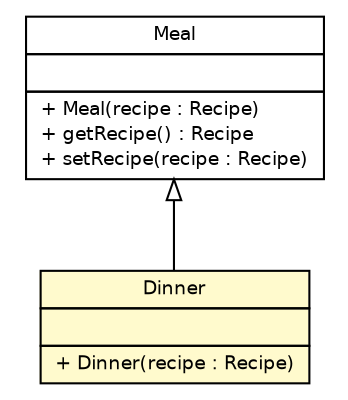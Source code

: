 #!/usr/local/bin/dot
#
# Class diagram 
# Generated by UMLGraph version R5_6-24-gf6e263 (http://www.umlgraph.org/)
#

digraph G {
	edge [fontname="Helvetica",fontsize=10,labelfontname="Helvetica",labelfontsize=10];
	node [fontname="Helvetica",fontsize=10,shape=plaintext];
	nodesep=0.25;
	ranksep=0.5;
	// org.nicepop.domain.Dinner
	c19 [label=<<table title="org.nicepop.domain.Dinner" border="0" cellborder="1" cellspacing="0" cellpadding="2" port="p" bgcolor="lemonChiffon" href="./Dinner.html">
		<tr><td><table border="0" cellspacing="0" cellpadding="1">
<tr><td align="center" balign="center"> Dinner </td></tr>
		</table></td></tr>
		<tr><td><table border="0" cellspacing="0" cellpadding="1">
<tr><td align="left" balign="left">  </td></tr>
		</table></td></tr>
		<tr><td><table border="0" cellspacing="0" cellpadding="1">
<tr><td align="left" balign="left"> + Dinner(recipe : Recipe) </td></tr>
		</table></td></tr>
		</table>>, URL="./Dinner.html", fontname="Helvetica", fontcolor="black", fontsize=9.0];
	// org.nicepop.domain.Meal
	c22 [label=<<table title="org.nicepop.domain.Meal" border="0" cellborder="1" cellspacing="0" cellpadding="2" port="p" href="./Meal.html">
		<tr><td><table border="0" cellspacing="0" cellpadding="1">
<tr><td align="center" balign="center"> Meal </td></tr>
		</table></td></tr>
		<tr><td><table border="0" cellspacing="0" cellpadding="1">
<tr><td align="left" balign="left">  </td></tr>
		</table></td></tr>
		<tr><td><table border="0" cellspacing="0" cellpadding="1">
<tr><td align="left" balign="left"> + Meal(recipe : Recipe) </td></tr>
<tr><td align="left" balign="left"> + getRecipe() : Recipe </td></tr>
<tr><td align="left" balign="left"> + setRecipe(recipe : Recipe) </td></tr>
		</table></td></tr>
		</table>>, URL="./Meal.html", fontname="Helvetica", fontcolor="black", fontsize=9.0];
	//org.nicepop.domain.Dinner extends org.nicepop.domain.Meal
	c22:p -> c19:p [dir=back,arrowtail=empty];
}

